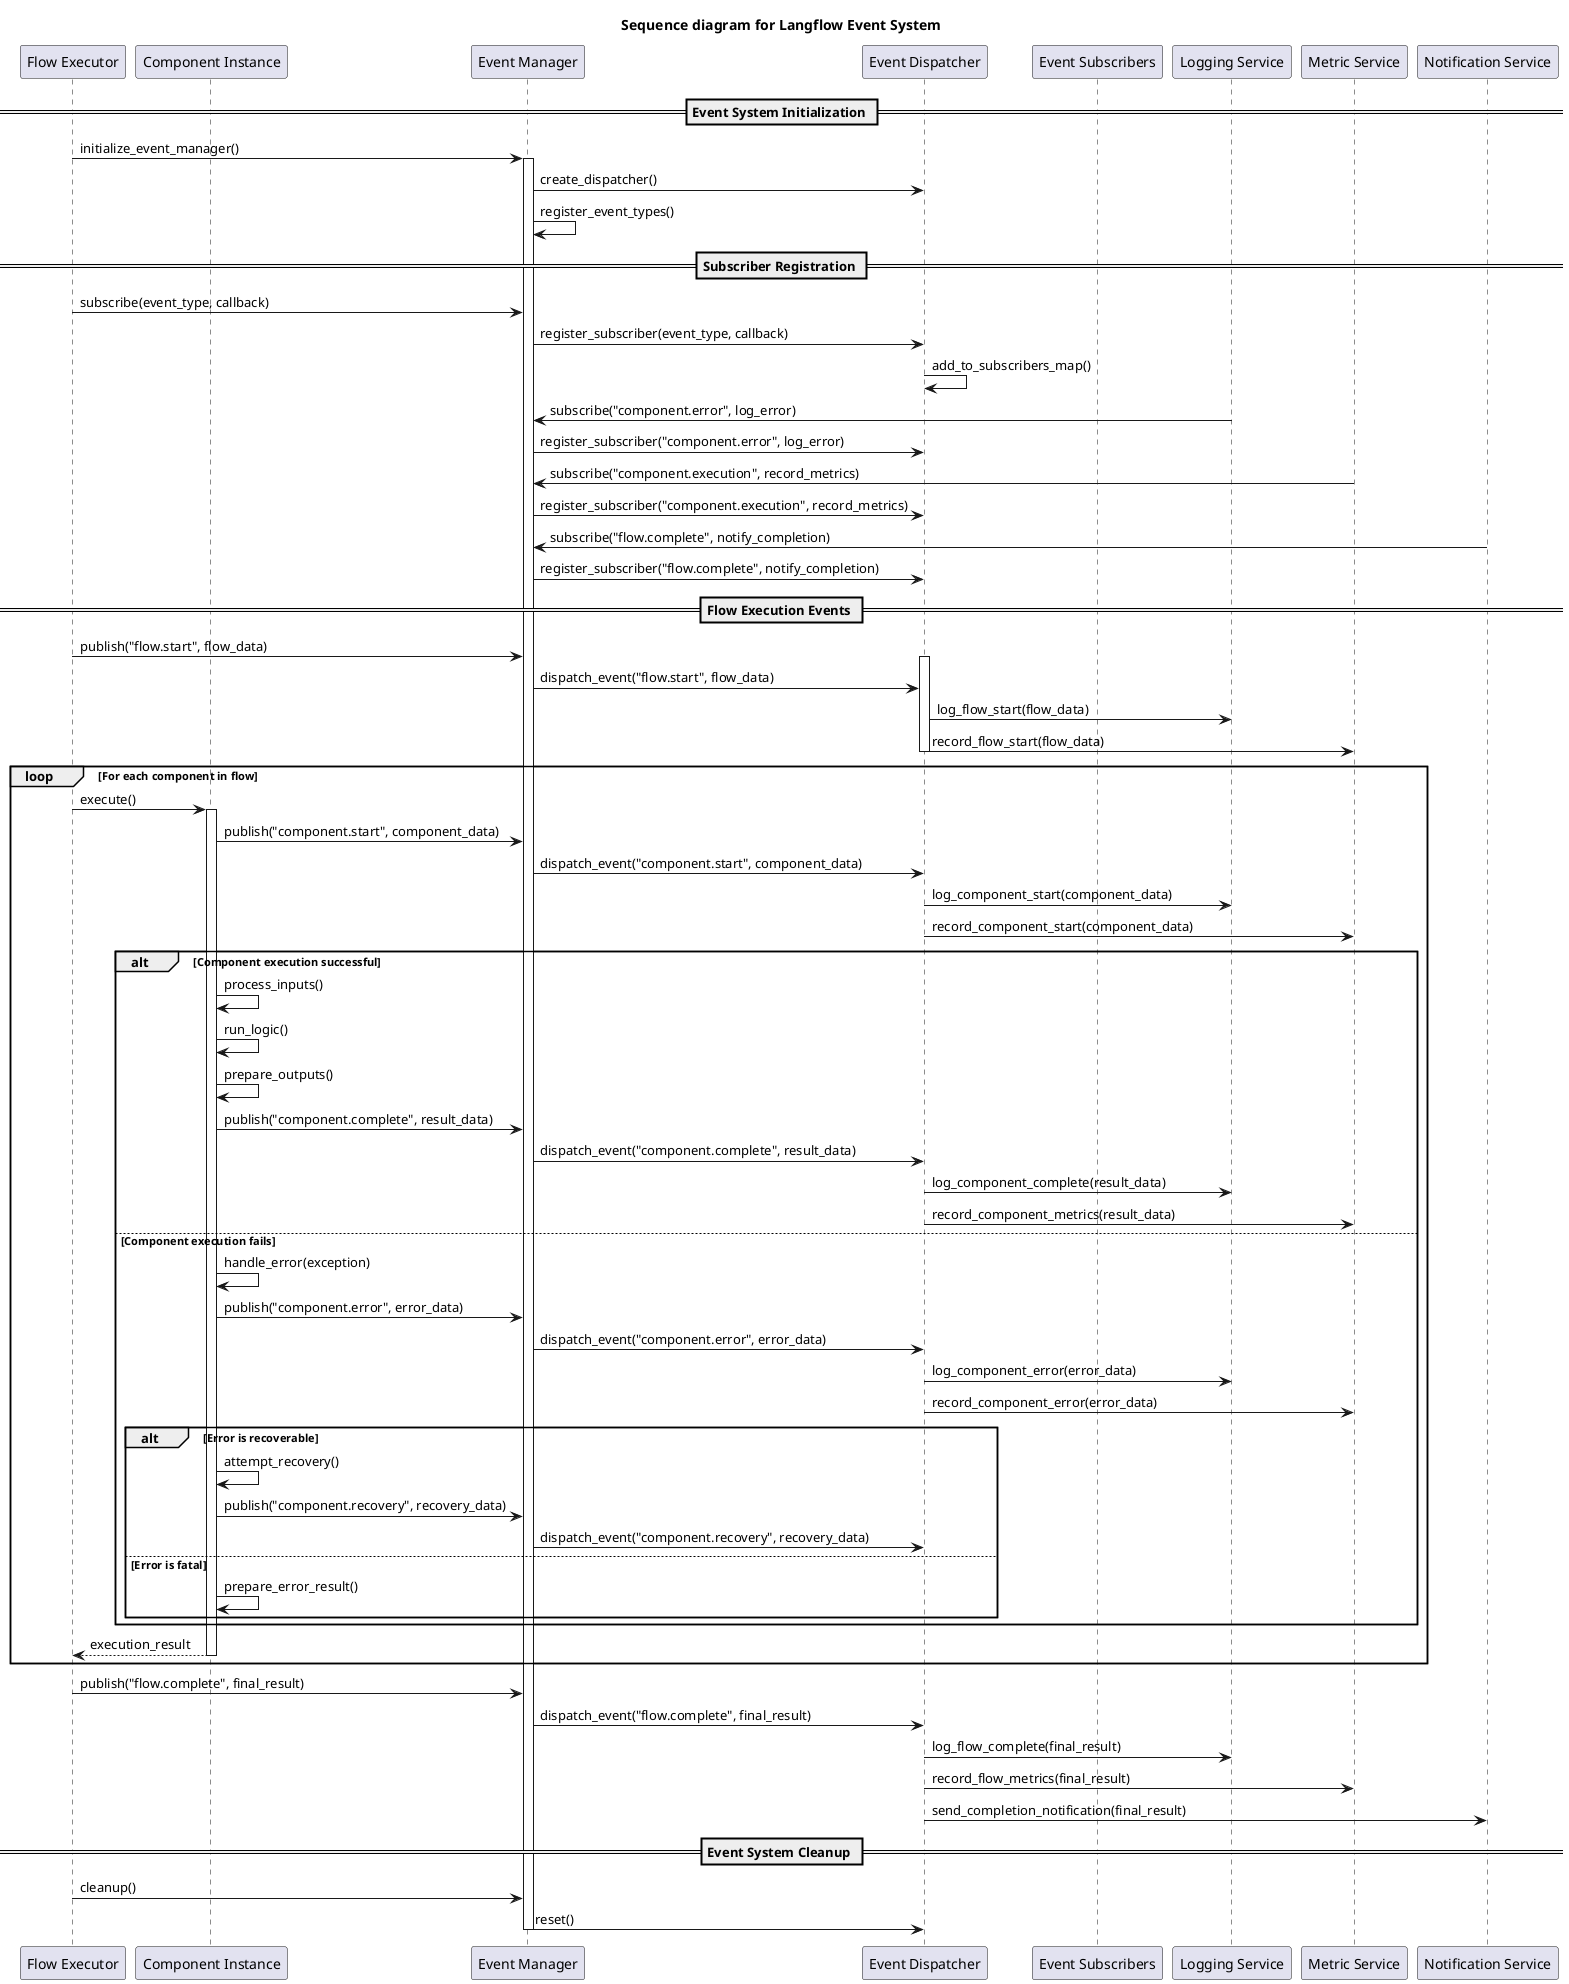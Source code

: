 @startuml Event_System_Sequence
title Sequence diagram for Langflow Event System

participant "Flow Executor" as Executor
participant "Component Instance" as Component
participant "Event Manager" as EventManager
participant "Event Dispatcher" as Dispatcher
participant "Event Subscribers" as Subscribers
participant "Logging Service" as Logger
participant "Metric Service" as Metrics
participant "Notification Service" as Notifications

== Event System Initialization ==
Executor -> EventManager: initialize_event_manager()
activate EventManager

EventManager -> Dispatcher: create_dispatcher()
EventManager -> EventManager: register_event_types()

== Subscriber Registration ==
Executor -> EventManager: subscribe(event_type, callback)
EventManager -> Dispatcher: register_subscriber(event_type, callback)
Dispatcher -> Dispatcher: add_to_subscribers_map()

Logger -> EventManager: subscribe("component.error", log_error)
EventManager -> Dispatcher: register_subscriber("component.error", log_error)

Metrics -> EventManager: subscribe("component.execution", record_metrics)
EventManager -> Dispatcher: register_subscriber("component.execution", record_metrics)

Notifications -> EventManager: subscribe("flow.complete", notify_completion)
EventManager -> Dispatcher: register_subscriber("flow.complete", notify_completion)

== Flow Execution Events ==
Executor -> EventManager: publish("flow.start", flow_data)
activate Dispatcher
EventManager -> Dispatcher: dispatch_event("flow.start", flow_data)
Dispatcher -> Logger: log_flow_start(flow_data)
Dispatcher -> Metrics: record_flow_start(flow_data)
deactivate Dispatcher

loop For each component in flow
    Executor -> Component: execute()
    activate Component
    
    Component -> EventManager: publish("component.start", component_data)
    EventManager -> Dispatcher: dispatch_event("component.start", component_data)
    Dispatcher -> Logger: log_component_start(component_data)
    Dispatcher -> Metrics: record_component_start(component_data)
    
    alt Component execution successful
        Component -> Component: process_inputs()
        Component -> Component: run_logic()
        Component -> Component: prepare_outputs()
        
        Component -> EventManager: publish("component.complete", result_data)
        EventManager -> Dispatcher: dispatch_event("component.complete", result_data)
        Dispatcher -> Logger: log_component_complete(result_data)
        Dispatcher -> Metrics: record_component_metrics(result_data)
    else Component execution fails
        Component -> Component: handle_error(exception)
        
        Component -> EventManager: publish("component.error", error_data)
        EventManager -> Dispatcher: dispatch_event("component.error", error_data)
        Dispatcher -> Logger: log_component_error(error_data)
        Dispatcher -> Metrics: record_component_error(error_data)
        
        alt Error is recoverable
            Component -> Component: attempt_recovery()
            Component -> EventManager: publish("component.recovery", recovery_data)
            EventManager -> Dispatcher: dispatch_event("component.recovery", recovery_data)
        else Error is fatal
            Component -> Component: prepare_error_result()
        end
    end
    
    Component --> Executor: execution_result
    deactivate Component
end

Executor -> EventManager: publish("flow.complete", final_result)
EventManager -> Dispatcher: dispatch_event("flow.complete", final_result)
Dispatcher -> Logger: log_flow_complete(final_result)
Dispatcher -> Metrics: record_flow_metrics(final_result)
Dispatcher -> Notifications: send_completion_notification(final_result)

== Event System Cleanup ==
Executor -> EventManager: cleanup()
EventManager -> Dispatcher: reset()
deactivate EventManager

@enduml